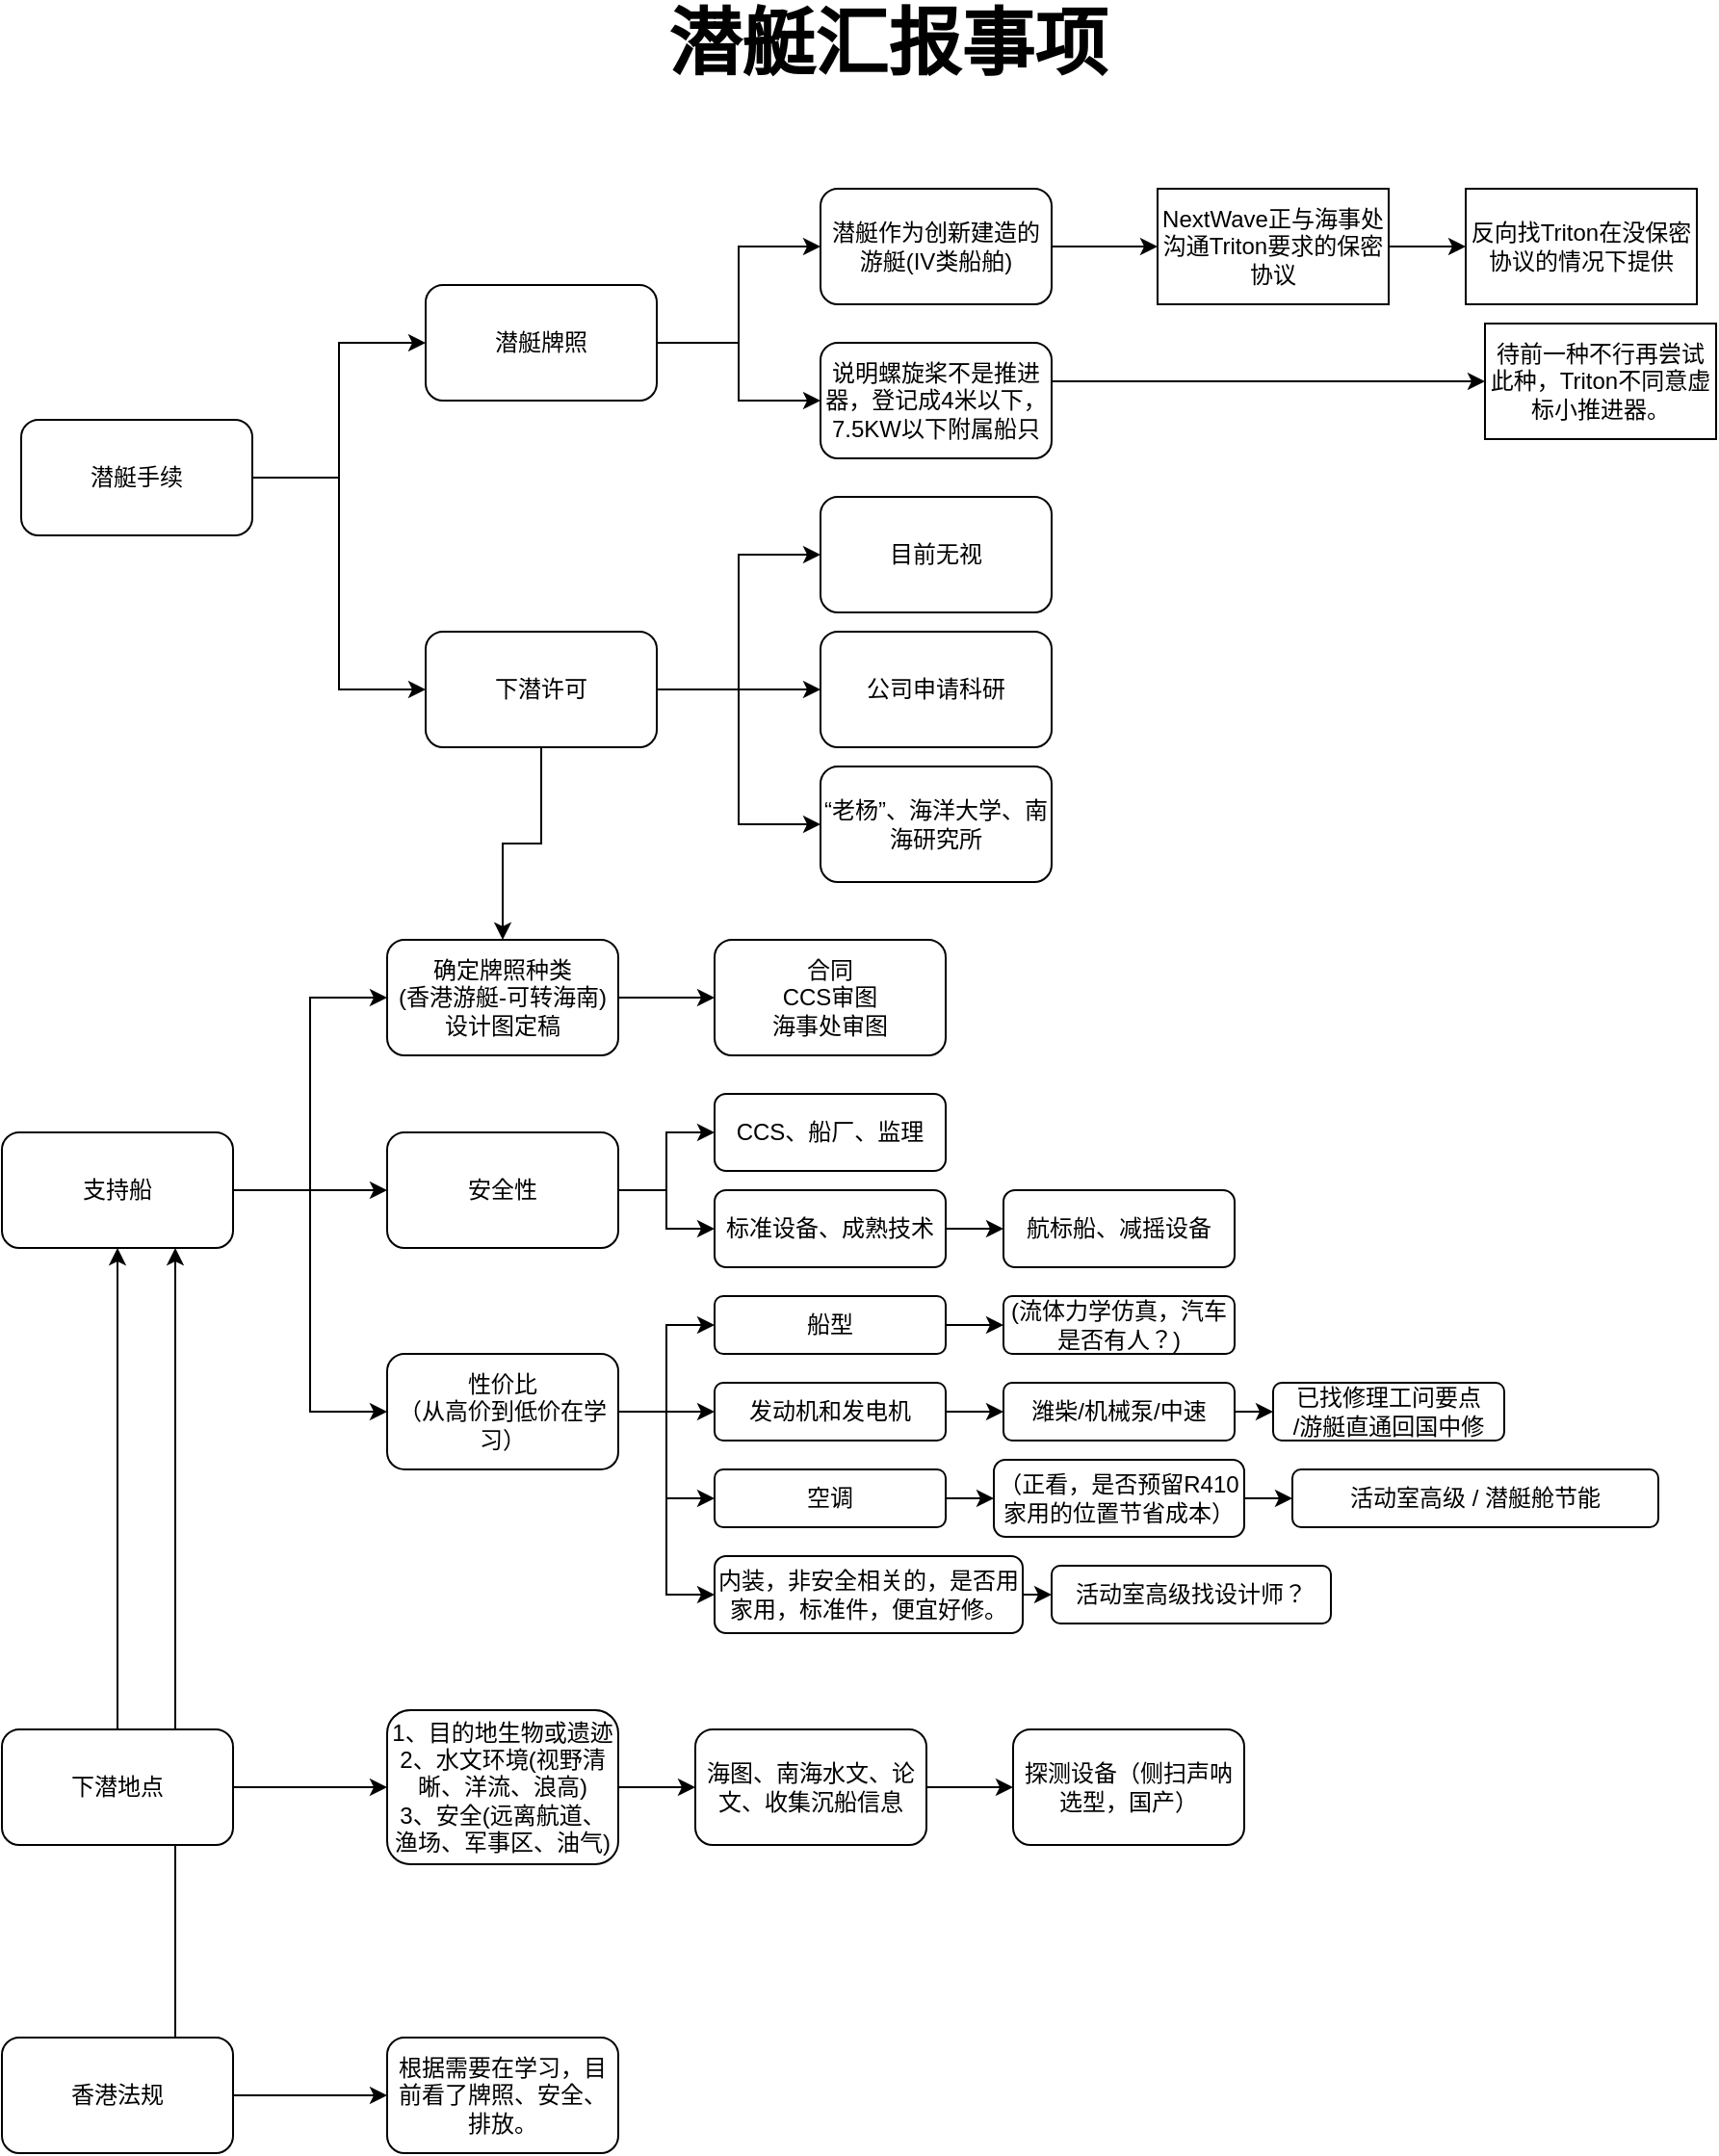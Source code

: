 <mxfile version="22.1.7" type="github">
  <diagram name="第 1 页" id="eVJsNLCNCUM8TFV9pEN_">
    <mxGraphModel dx="2096" dy="1182" grid="1" gridSize="10" guides="1" tooltips="1" connect="1" arrows="1" fold="1" page="1" pageScale="1" pageWidth="827" pageHeight="1169" math="0" shadow="0">
      <root>
        <mxCell id="0" />
        <mxCell id="1" parent="0" />
        <mxCell id="Xnv4SM8pmu6KSxDaKhVw-44" style="edgeStyle=orthogonalEdgeStyle;rounded=0;orthogonalLoop=1;jettySize=auto;html=1;exitX=0.75;exitY=0;exitDx=0;exitDy=0;entryX=0.75;entryY=1;entryDx=0;entryDy=0;" edge="1" parent="1" source="y-pHavdXfrGVGDhUzRtg-7" target="uJTnzZAIRmg2BBLwjQIl-14">
          <mxGeometry relative="1" as="geometry" />
        </mxCell>
        <mxCell id="uJTnzZAIRmg2BBLwjQIl-10" style="edgeStyle=orthogonalEdgeStyle;rounded=0;orthogonalLoop=1;jettySize=auto;html=1;exitX=1;exitY=0.5;exitDx=0;exitDy=0;entryX=0;entryY=0.5;entryDx=0;entryDy=0;" parent="1" source="uJTnzZAIRmg2BBLwjQIl-1" target="uJTnzZAIRmg2BBLwjQIl-2" edge="1">
          <mxGeometry relative="1" as="geometry" />
        </mxCell>
        <mxCell id="y-pHavdXfrGVGDhUzRtg-1" style="edgeStyle=orthogonalEdgeStyle;rounded=0;orthogonalLoop=1;jettySize=auto;html=1;exitX=1;exitY=0.5;exitDx=0;exitDy=0;entryX=0;entryY=0.5;entryDx=0;entryDy=0;" parent="1" source="uJTnzZAIRmg2BBLwjQIl-1" target="uJTnzZAIRmg2BBLwjQIl-3" edge="1">
          <mxGeometry relative="1" as="geometry" />
        </mxCell>
        <mxCell id="uJTnzZAIRmg2BBLwjQIl-1" value="潜艇手续" style="rounded=1;whiteSpace=wrap;html=1;" parent="1" vertex="1">
          <mxGeometry x="110" y="240" width="120" height="60" as="geometry" />
        </mxCell>
        <mxCell id="uJTnzZAIRmg2BBLwjQIl-6" style="edgeStyle=orthogonalEdgeStyle;rounded=0;orthogonalLoop=1;jettySize=auto;html=1;exitX=1;exitY=0.5;exitDx=0;exitDy=0;entryX=0;entryY=0.5;entryDx=0;entryDy=0;" parent="1" source="uJTnzZAIRmg2BBLwjQIl-2" target="uJTnzZAIRmg2BBLwjQIl-4" edge="1">
          <mxGeometry relative="1" as="geometry" />
        </mxCell>
        <mxCell id="y-pHavdXfrGVGDhUzRtg-3" style="edgeStyle=orthogonalEdgeStyle;rounded=0;orthogonalLoop=1;jettySize=auto;html=1;exitX=1;exitY=0.5;exitDx=0;exitDy=0;entryX=0;entryY=0.5;entryDx=0;entryDy=0;" parent="1" source="uJTnzZAIRmg2BBLwjQIl-2" target="y-pHavdXfrGVGDhUzRtg-2" edge="1">
          <mxGeometry relative="1" as="geometry" />
        </mxCell>
        <mxCell id="uJTnzZAIRmg2BBLwjQIl-2" value="潜艇牌照" style="rounded=1;whiteSpace=wrap;html=1;" parent="1" vertex="1">
          <mxGeometry x="320" y="170" width="120" height="60" as="geometry" />
        </mxCell>
        <mxCell id="uJTnzZAIRmg2BBLwjQIl-12" style="edgeStyle=orthogonalEdgeStyle;rounded=0;orthogonalLoop=1;jettySize=auto;html=1;exitX=1;exitY=0.5;exitDx=0;exitDy=0;entryX=0;entryY=0.5;entryDx=0;entryDy=0;" parent="1" source="uJTnzZAIRmg2BBLwjQIl-3" target="uJTnzZAIRmg2BBLwjQIl-8" edge="1">
          <mxGeometry relative="1" as="geometry" />
        </mxCell>
        <mxCell id="uJTnzZAIRmg2BBLwjQIl-13" style="edgeStyle=orthogonalEdgeStyle;rounded=0;orthogonalLoop=1;jettySize=auto;html=1;exitX=1;exitY=0.5;exitDx=0;exitDy=0;entryX=0;entryY=0.5;entryDx=0;entryDy=0;" parent="1" source="uJTnzZAIRmg2BBLwjQIl-3" target="uJTnzZAIRmg2BBLwjQIl-9" edge="1">
          <mxGeometry relative="1" as="geometry" />
        </mxCell>
        <mxCell id="Xnv4SM8pmu6KSxDaKhVw-2" style="edgeStyle=orthogonalEdgeStyle;rounded=0;orthogonalLoop=1;jettySize=auto;html=1;exitX=1;exitY=0.5;exitDx=0;exitDy=0;entryX=0;entryY=0.5;entryDx=0;entryDy=0;" edge="1" parent="1" source="uJTnzZAIRmg2BBLwjQIl-3" target="Xnv4SM8pmu6KSxDaKhVw-1">
          <mxGeometry relative="1" as="geometry" />
        </mxCell>
        <mxCell id="Xnv4SM8pmu6KSxDaKhVw-42" style="edgeStyle=orthogonalEdgeStyle;rounded=0;orthogonalLoop=1;jettySize=auto;html=1;exitX=0.5;exitY=1;exitDx=0;exitDy=0;entryX=0.5;entryY=0;entryDx=0;entryDy=0;" edge="1" parent="1" source="uJTnzZAIRmg2BBLwjQIl-3" target="uJTnzZAIRmg2BBLwjQIl-18">
          <mxGeometry relative="1" as="geometry" />
        </mxCell>
        <mxCell id="uJTnzZAIRmg2BBLwjQIl-3" value="下潜许可" style="rounded=1;whiteSpace=wrap;html=1;" parent="1" vertex="1">
          <mxGeometry x="320" y="350" width="120" height="60" as="geometry" />
        </mxCell>
        <mxCell id="uJTnzZAIRmg2BBLwjQIl-28" style="edgeStyle=orthogonalEdgeStyle;rounded=0;orthogonalLoop=1;jettySize=auto;html=1;exitX=1;exitY=0.5;exitDx=0;exitDy=0;entryX=0;entryY=0.5;entryDx=0;entryDy=0;" parent="1" source="uJTnzZAIRmg2BBLwjQIl-4" target="uJTnzZAIRmg2BBLwjQIl-17" edge="1">
          <mxGeometry relative="1" as="geometry" />
        </mxCell>
        <mxCell id="uJTnzZAIRmg2BBLwjQIl-4" value="潜艇作为创新建造的游艇(IV类船舶)" style="rounded=1;whiteSpace=wrap;html=1;" parent="1" vertex="1">
          <mxGeometry x="525" y="120" width="120" height="60" as="geometry" />
        </mxCell>
        <mxCell id="y-pHavdXfrGVGDhUzRtg-6" style="edgeStyle=orthogonalEdgeStyle;rounded=0;orthogonalLoop=1;jettySize=auto;html=1;exitX=1;exitY=0.5;exitDx=0;exitDy=0;" parent="1" edge="1">
          <mxGeometry relative="1" as="geometry">
            <mxPoint x="870" y="220" as="targetPoint" />
            <mxPoint x="645" y="220" as="sourcePoint" />
          </mxGeometry>
        </mxCell>
        <mxCell id="uJTnzZAIRmg2BBLwjQIl-8" value="公司申请科研" style="rounded=1;whiteSpace=wrap;html=1;" parent="1" vertex="1">
          <mxGeometry x="525" y="350" width="120" height="60" as="geometry" />
        </mxCell>
        <mxCell id="uJTnzZAIRmg2BBLwjQIl-9" value="“老杨”、海洋大学、南海研究所" style="rounded=1;whiteSpace=wrap;html=1;" parent="1" vertex="1">
          <mxGeometry x="525" y="420" width="120" height="60" as="geometry" />
        </mxCell>
        <mxCell id="uJTnzZAIRmg2BBLwjQIl-19" style="edgeStyle=orthogonalEdgeStyle;rounded=0;orthogonalLoop=1;jettySize=auto;html=1;exitX=1;exitY=0.5;exitDx=0;exitDy=0;entryX=0;entryY=0.5;entryDx=0;entryDy=0;" parent="1" source="uJTnzZAIRmg2BBLwjQIl-14" target="uJTnzZAIRmg2BBLwjQIl-18" edge="1">
          <mxGeometry relative="1" as="geometry" />
        </mxCell>
        <mxCell id="Xnv4SM8pmu6KSxDaKhVw-4" style="edgeStyle=orthogonalEdgeStyle;rounded=0;orthogonalLoop=1;jettySize=auto;html=1;exitX=1;exitY=0.5;exitDx=0;exitDy=0;entryX=0;entryY=0.5;entryDx=0;entryDy=0;" edge="1" parent="1" source="uJTnzZAIRmg2BBLwjQIl-14" target="uJTnzZAIRmg2BBLwjQIl-21">
          <mxGeometry relative="1" as="geometry" />
        </mxCell>
        <mxCell id="Xnv4SM8pmu6KSxDaKhVw-5" style="edgeStyle=orthogonalEdgeStyle;rounded=0;orthogonalLoop=1;jettySize=auto;html=1;exitX=1;exitY=0.5;exitDx=0;exitDy=0;entryX=0;entryY=0.5;entryDx=0;entryDy=0;" edge="1" parent="1" source="uJTnzZAIRmg2BBLwjQIl-14" target="uJTnzZAIRmg2BBLwjQIl-24">
          <mxGeometry relative="1" as="geometry" />
        </mxCell>
        <mxCell id="uJTnzZAIRmg2BBLwjQIl-14" value="支持船" style="rounded=1;whiteSpace=wrap;html=1;" parent="1" vertex="1">
          <mxGeometry x="100" y="610" width="120" height="60" as="geometry" />
        </mxCell>
        <mxCell id="Xnv4SM8pmu6KSxDaKhVw-41" style="edgeStyle=orthogonalEdgeStyle;rounded=0;orthogonalLoop=1;jettySize=auto;html=1;exitX=1;exitY=0.5;exitDx=0;exitDy=0;entryX=0;entryY=0.5;entryDx=0;entryDy=0;" edge="1" parent="1" source="uJTnzZAIRmg2BBLwjQIl-17" target="Xnv4SM8pmu6KSxDaKhVw-40">
          <mxGeometry relative="1" as="geometry" />
        </mxCell>
        <mxCell id="uJTnzZAIRmg2BBLwjQIl-17" value="NextWave正与海事处沟通Triton要求的保密协议" style="rounded=0;whiteSpace=wrap;html=1;" parent="1" vertex="1">
          <mxGeometry x="700" y="120" width="120" height="60" as="geometry" />
        </mxCell>
        <mxCell id="uJTnzZAIRmg2BBLwjQIl-23" style="edgeStyle=orthogonalEdgeStyle;rounded=0;orthogonalLoop=1;jettySize=auto;html=1;exitX=1;exitY=0.5;exitDx=0;exitDy=0;entryX=0;entryY=0.5;entryDx=0;entryDy=0;" parent="1" source="uJTnzZAIRmg2BBLwjQIl-18" target="uJTnzZAIRmg2BBLwjQIl-20" edge="1">
          <mxGeometry relative="1" as="geometry" />
        </mxCell>
        <mxCell id="uJTnzZAIRmg2BBLwjQIl-18" value="确定牌照种类&lt;br&gt;(香港游艇-可转海南)&lt;br&gt;设计图定稿" style="rounded=1;whiteSpace=wrap;html=1;" parent="1" vertex="1">
          <mxGeometry x="300" y="510" width="120" height="60" as="geometry" />
        </mxCell>
        <mxCell id="uJTnzZAIRmg2BBLwjQIl-20" value="合同&lt;br&gt;CCS审图&lt;br&gt;海事处审图" style="rounded=1;whiteSpace=wrap;html=1;" parent="1" vertex="1">
          <mxGeometry x="470" y="510" width="120" height="60" as="geometry" />
        </mxCell>
        <mxCell id="Xnv4SM8pmu6KSxDaKhVw-15" style="edgeStyle=orthogonalEdgeStyle;rounded=0;orthogonalLoop=1;jettySize=auto;html=1;exitX=1;exitY=0.5;exitDx=0;exitDy=0;entryX=0;entryY=0.5;entryDx=0;entryDy=0;" edge="1" parent="1" source="uJTnzZAIRmg2BBLwjQIl-21" target="Xnv4SM8pmu6KSxDaKhVw-6">
          <mxGeometry relative="1" as="geometry" />
        </mxCell>
        <mxCell id="Xnv4SM8pmu6KSxDaKhVw-16" style="edgeStyle=orthogonalEdgeStyle;rounded=0;orthogonalLoop=1;jettySize=auto;html=1;exitX=1;exitY=0.5;exitDx=0;exitDy=0;entryX=0;entryY=0.5;entryDx=0;entryDy=0;" edge="1" parent="1" source="uJTnzZAIRmg2BBLwjQIl-21" target="Xnv4SM8pmu6KSxDaKhVw-7">
          <mxGeometry relative="1" as="geometry" />
        </mxCell>
        <mxCell id="uJTnzZAIRmg2BBLwjQIl-21" value="安全性" style="rounded=1;whiteSpace=wrap;html=1;" parent="1" vertex="1">
          <mxGeometry x="300" y="610" width="120" height="60" as="geometry" />
        </mxCell>
        <mxCell id="Xnv4SM8pmu6KSxDaKhVw-12" style="edgeStyle=orthogonalEdgeStyle;rounded=0;orthogonalLoop=1;jettySize=auto;html=1;exitX=1;exitY=0.5;exitDx=0;exitDy=0;entryX=0;entryY=0.5;entryDx=0;entryDy=0;" edge="1" parent="1" source="uJTnzZAIRmg2BBLwjQIl-24" target="Xnv4SM8pmu6KSxDaKhVw-8">
          <mxGeometry relative="1" as="geometry" />
        </mxCell>
        <mxCell id="Xnv4SM8pmu6KSxDaKhVw-13" style="edgeStyle=orthogonalEdgeStyle;rounded=0;orthogonalLoop=1;jettySize=auto;html=1;exitX=1;exitY=0.5;exitDx=0;exitDy=0;entryX=0;entryY=0.5;entryDx=0;entryDy=0;" edge="1" parent="1" source="uJTnzZAIRmg2BBLwjQIl-24" target="Xnv4SM8pmu6KSxDaKhVw-10">
          <mxGeometry relative="1" as="geometry" />
        </mxCell>
        <mxCell id="Xnv4SM8pmu6KSxDaKhVw-24" style="edgeStyle=orthogonalEdgeStyle;rounded=0;orthogonalLoop=1;jettySize=auto;html=1;exitX=1;exitY=0.5;exitDx=0;exitDy=0;entryX=0;entryY=0.5;entryDx=0;entryDy=0;" edge="1" parent="1" source="uJTnzZAIRmg2BBLwjQIl-24" target="Xnv4SM8pmu6KSxDaKhVw-23">
          <mxGeometry relative="1" as="geometry" />
        </mxCell>
        <mxCell id="Xnv4SM8pmu6KSxDaKhVw-29" style="edgeStyle=orthogonalEdgeStyle;rounded=0;orthogonalLoop=1;jettySize=auto;html=1;exitX=1;exitY=0.5;exitDx=0;exitDy=0;entryX=0;entryY=0.5;entryDx=0;entryDy=0;" edge="1" parent="1" source="uJTnzZAIRmg2BBLwjQIl-24" target="Xnv4SM8pmu6KSxDaKhVw-17">
          <mxGeometry relative="1" as="geometry" />
        </mxCell>
        <mxCell id="uJTnzZAIRmg2BBLwjQIl-24" value="性价比&lt;br&gt;（从高价到低价在学习）" style="rounded=1;whiteSpace=wrap;html=1;" parent="1" vertex="1">
          <mxGeometry x="300" y="725" width="120" height="60" as="geometry" />
        </mxCell>
        <mxCell id="uJTnzZAIRmg2BBLwjQIl-31" style="edgeStyle=orthogonalEdgeStyle;rounded=0;orthogonalLoop=1;jettySize=auto;html=1;exitX=1;exitY=0.5;exitDx=0;exitDy=0;entryX=0;entryY=0.5;entryDx=0;entryDy=0;" parent="1" source="uJTnzZAIRmg2BBLwjQIl-26" target="uJTnzZAIRmg2BBLwjQIl-27" edge="1">
          <mxGeometry relative="1" as="geometry" />
        </mxCell>
        <mxCell id="uJTnzZAIRmg2BBLwjQIl-32" style="edgeStyle=orthogonalEdgeStyle;rounded=0;orthogonalLoop=1;jettySize=auto;html=1;exitX=0.5;exitY=0;exitDx=0;exitDy=0;entryX=0.5;entryY=1;entryDx=0;entryDy=0;" parent="1" source="uJTnzZAIRmg2BBLwjQIl-26" target="uJTnzZAIRmg2BBLwjQIl-14" edge="1">
          <mxGeometry relative="1" as="geometry" />
        </mxCell>
        <mxCell id="uJTnzZAIRmg2BBLwjQIl-26" value="下潜地点" style="rounded=1;whiteSpace=wrap;html=1;" parent="1" vertex="1">
          <mxGeometry x="100" y="920" width="120" height="60" as="geometry" />
        </mxCell>
        <mxCell id="Xnv4SM8pmu6KSxDaKhVw-38" style="edgeStyle=orthogonalEdgeStyle;rounded=0;orthogonalLoop=1;jettySize=auto;html=1;exitX=1;exitY=0.5;exitDx=0;exitDy=0;" edge="1" parent="1" source="uJTnzZAIRmg2BBLwjQIl-27" target="Xnv4SM8pmu6KSxDaKhVw-35">
          <mxGeometry relative="1" as="geometry" />
        </mxCell>
        <mxCell id="uJTnzZAIRmg2BBLwjQIl-27" value="1、目的地生物或遗迹&lt;br&gt;2、水文环境(视野清晰、洋流、浪高)&lt;br&gt;3、安全(远离航道、渔场、军事区、油气)" style="rounded=1;whiteSpace=wrap;html=1;" parent="1" vertex="1">
          <mxGeometry x="300" y="910" width="120" height="80" as="geometry" />
        </mxCell>
        <mxCell id="y-pHavdXfrGVGDhUzRtg-2" value="说明螺旋桨不是推进器，登记成4米以下，7.5KW以下附属船只" style="rounded=1;whiteSpace=wrap;html=1;" parent="1" vertex="1">
          <mxGeometry x="525" y="200" width="120" height="60" as="geometry" />
        </mxCell>
        <mxCell id="y-pHavdXfrGVGDhUzRtg-10" style="edgeStyle=orthogonalEdgeStyle;rounded=0;orthogonalLoop=1;jettySize=auto;html=1;exitX=1;exitY=0.5;exitDx=0;exitDy=0;" parent="1" source="y-pHavdXfrGVGDhUzRtg-7" edge="1">
          <mxGeometry relative="1" as="geometry">
            <mxPoint x="300" y="1110" as="targetPoint" />
          </mxGeometry>
        </mxCell>
        <mxCell id="y-pHavdXfrGVGDhUzRtg-7" value="香港法规" style="rounded=1;whiteSpace=wrap;html=1;" parent="1" vertex="1">
          <mxGeometry x="100" y="1080" width="120" height="60" as="geometry" />
        </mxCell>
        <mxCell id="RBoVIYKwUGzxHA82L_Fq-1" value="根据需要在学习，目前看了牌照、安全、排放。" style="rounded=1;whiteSpace=wrap;html=1;" parent="1" vertex="1">
          <mxGeometry x="300" y="1080" width="120" height="60" as="geometry" />
        </mxCell>
        <mxCell id="Xnv4SM8pmu6KSxDaKhVw-1" value="目前无视" style="rounded=1;whiteSpace=wrap;html=1;" vertex="1" parent="1">
          <mxGeometry x="525" y="280" width="120" height="60" as="geometry" />
        </mxCell>
        <mxCell id="Xnv4SM8pmu6KSxDaKhVw-3" value="待前一种不行再尝试此种，Triton不同意虚标小推进器。" style="rounded=0;whiteSpace=wrap;html=1;" vertex="1" parent="1">
          <mxGeometry x="870" y="190" width="120" height="60" as="geometry" />
        </mxCell>
        <mxCell id="Xnv4SM8pmu6KSxDaKhVw-6" value="CCS、船厂、监理" style="rounded=1;whiteSpace=wrap;html=1;" vertex="1" parent="1">
          <mxGeometry x="470" y="590" width="120" height="40" as="geometry" />
        </mxCell>
        <mxCell id="Xnv4SM8pmu6KSxDaKhVw-34" style="edgeStyle=orthogonalEdgeStyle;rounded=0;orthogonalLoop=1;jettySize=auto;html=1;exitX=1;exitY=0.5;exitDx=0;exitDy=0;entryX=0;entryY=0.5;entryDx=0;entryDy=0;" edge="1" parent="1" source="Xnv4SM8pmu6KSxDaKhVw-7" target="Xnv4SM8pmu6KSxDaKhVw-20">
          <mxGeometry relative="1" as="geometry" />
        </mxCell>
        <mxCell id="Xnv4SM8pmu6KSxDaKhVw-7" value="标准设备、成熟技术" style="rounded=1;whiteSpace=wrap;html=1;" vertex="1" parent="1">
          <mxGeometry x="470" y="640" width="120" height="40" as="geometry" />
        </mxCell>
        <mxCell id="Xnv4SM8pmu6KSxDaKhVw-21" style="edgeStyle=orthogonalEdgeStyle;rounded=0;orthogonalLoop=1;jettySize=auto;html=1;exitX=1;exitY=0.5;exitDx=0;exitDy=0;entryX=0;entryY=0.5;entryDx=0;entryDy=0;" edge="1" parent="1" source="Xnv4SM8pmu6KSxDaKhVw-8" target="Xnv4SM8pmu6KSxDaKhVw-18">
          <mxGeometry relative="1" as="geometry" />
        </mxCell>
        <mxCell id="Xnv4SM8pmu6KSxDaKhVw-8" value="船型" style="rounded=1;whiteSpace=wrap;html=1;" vertex="1" parent="1">
          <mxGeometry x="470" y="695" width="120" height="30" as="geometry" />
        </mxCell>
        <mxCell id="Xnv4SM8pmu6KSxDaKhVw-22" style="edgeStyle=orthogonalEdgeStyle;rounded=0;orthogonalLoop=1;jettySize=auto;html=1;exitX=1;exitY=0.5;exitDx=0;exitDy=0;entryX=0;entryY=0.5;entryDx=0;entryDy=0;" edge="1" parent="1" source="Xnv4SM8pmu6KSxDaKhVw-10" target="Xnv4SM8pmu6KSxDaKhVw-19">
          <mxGeometry relative="1" as="geometry" />
        </mxCell>
        <mxCell id="Xnv4SM8pmu6KSxDaKhVw-10" value="发动机和发电机" style="rounded=1;whiteSpace=wrap;html=1;" vertex="1" parent="1">
          <mxGeometry x="470" y="740" width="120" height="30" as="geometry" />
        </mxCell>
        <mxCell id="Xnv4SM8pmu6KSxDaKhVw-28" style="edgeStyle=orthogonalEdgeStyle;rounded=0;orthogonalLoop=1;jettySize=auto;html=1;exitX=1;exitY=0.5;exitDx=0;exitDy=0;entryX=0;entryY=0.5;entryDx=0;entryDy=0;" edge="1" parent="1" source="Xnv4SM8pmu6KSxDaKhVw-11" target="Xnv4SM8pmu6KSxDaKhVw-25">
          <mxGeometry relative="1" as="geometry" />
        </mxCell>
        <mxCell id="Xnv4SM8pmu6KSxDaKhVw-11" value="（正看，是否预留R410家用的位置节省成本）" style="rounded=1;whiteSpace=wrap;html=1;" vertex="1" parent="1">
          <mxGeometry x="615" y="780" width="130" height="40" as="geometry" />
        </mxCell>
        <mxCell id="Xnv4SM8pmu6KSxDaKhVw-32" style="edgeStyle=orthogonalEdgeStyle;rounded=0;orthogonalLoop=1;jettySize=auto;html=1;exitX=1;exitY=0.5;exitDx=0;exitDy=0;entryX=0;entryY=0.5;entryDx=0;entryDy=0;" edge="1" parent="1" source="Xnv4SM8pmu6KSxDaKhVw-17" target="Xnv4SM8pmu6KSxDaKhVw-31">
          <mxGeometry relative="1" as="geometry" />
        </mxCell>
        <mxCell id="Xnv4SM8pmu6KSxDaKhVw-17" value="内装，非安全相关的，是否用家用，标准件，便宜好修。" style="rounded=1;whiteSpace=wrap;html=1;" vertex="1" parent="1">
          <mxGeometry x="470" y="830" width="160" height="40" as="geometry" />
        </mxCell>
        <mxCell id="Xnv4SM8pmu6KSxDaKhVw-18" value="(流体力学仿真，汽车是否有人？)" style="rounded=1;whiteSpace=wrap;html=1;" vertex="1" parent="1">
          <mxGeometry x="620" y="695" width="120" height="30" as="geometry" />
        </mxCell>
        <mxCell id="Xnv4SM8pmu6KSxDaKhVw-37" style="edgeStyle=orthogonalEdgeStyle;rounded=0;orthogonalLoop=1;jettySize=auto;html=1;exitX=1;exitY=0.5;exitDx=0;exitDy=0;entryX=0;entryY=0.5;entryDx=0;entryDy=0;" edge="1" parent="1" source="Xnv4SM8pmu6KSxDaKhVw-19" target="Xnv4SM8pmu6KSxDaKhVw-36">
          <mxGeometry relative="1" as="geometry" />
        </mxCell>
        <mxCell id="Xnv4SM8pmu6KSxDaKhVw-19" value="潍柴/机械泵/中速" style="rounded=1;whiteSpace=wrap;html=1;" vertex="1" parent="1">
          <mxGeometry x="620" y="740" width="120" height="30" as="geometry" />
        </mxCell>
        <mxCell id="Xnv4SM8pmu6KSxDaKhVw-20" value="航标船、减摇设备" style="rounded=1;whiteSpace=wrap;html=1;" vertex="1" parent="1">
          <mxGeometry x="620" y="640" width="120" height="40" as="geometry" />
        </mxCell>
        <mxCell id="Xnv4SM8pmu6KSxDaKhVw-26" style="edgeStyle=orthogonalEdgeStyle;rounded=0;orthogonalLoop=1;jettySize=auto;html=1;exitX=1;exitY=0.5;exitDx=0;exitDy=0;entryX=0;entryY=0.5;entryDx=0;entryDy=0;" edge="1" parent="1" source="Xnv4SM8pmu6KSxDaKhVw-23" target="Xnv4SM8pmu6KSxDaKhVw-11">
          <mxGeometry relative="1" as="geometry" />
        </mxCell>
        <mxCell id="Xnv4SM8pmu6KSxDaKhVw-23" value="空调" style="rounded=1;whiteSpace=wrap;html=1;" vertex="1" parent="1">
          <mxGeometry x="470" y="785" width="120" height="30" as="geometry" />
        </mxCell>
        <mxCell id="Xnv4SM8pmu6KSxDaKhVw-25" value="活动室高级 / 潜艇舱节能" style="rounded=1;whiteSpace=wrap;html=1;" vertex="1" parent="1">
          <mxGeometry x="770" y="785" width="190" height="30" as="geometry" />
        </mxCell>
        <mxCell id="Xnv4SM8pmu6KSxDaKhVw-31" value="活动室高级找设计师？" style="rounded=1;whiteSpace=wrap;html=1;" vertex="1" parent="1">
          <mxGeometry x="645" y="835" width="145" height="30" as="geometry" />
        </mxCell>
        <mxCell id="Xnv4SM8pmu6KSxDaKhVw-43" style="edgeStyle=orthogonalEdgeStyle;rounded=0;orthogonalLoop=1;jettySize=auto;html=1;exitX=1;exitY=0.5;exitDx=0;exitDy=0;" edge="1" parent="1" source="Xnv4SM8pmu6KSxDaKhVw-35" target="Xnv4SM8pmu6KSxDaKhVw-39">
          <mxGeometry relative="1" as="geometry" />
        </mxCell>
        <mxCell id="Xnv4SM8pmu6KSxDaKhVw-35" value="海图、南海水文、论文、收集沉船信息" style="rounded=1;whiteSpace=wrap;html=1;" vertex="1" parent="1">
          <mxGeometry x="460" y="920" width="120" height="60" as="geometry" />
        </mxCell>
        <mxCell id="Xnv4SM8pmu6KSxDaKhVw-36" value="已找修理工问要点&lt;br&gt;/游艇直通回国中修" style="rounded=1;whiteSpace=wrap;html=1;" vertex="1" parent="1">
          <mxGeometry x="760" y="740" width="120" height="30" as="geometry" />
        </mxCell>
        <mxCell id="Xnv4SM8pmu6KSxDaKhVw-39" value="探测设备（侧扫声呐选型，国产）" style="rounded=1;whiteSpace=wrap;html=1;" vertex="1" parent="1">
          <mxGeometry x="625" y="920" width="120" height="60" as="geometry" />
        </mxCell>
        <mxCell id="Xnv4SM8pmu6KSxDaKhVw-40" value="反向找Triton在没保密协议的情况下提供" style="rounded=0;whiteSpace=wrap;html=1;" vertex="1" parent="1">
          <mxGeometry x="860" y="120" width="120" height="60" as="geometry" />
        </mxCell>
        <mxCell id="Xnv4SM8pmu6KSxDaKhVw-45" value="潜艇汇报事项" style="text;html=1;strokeColor=none;fillColor=none;align=center;verticalAlign=middle;whiteSpace=wrap;rounded=0;fontSize=38;fontStyle=1" vertex="1" parent="1">
          <mxGeometry x="430" y="30" width="260" height="30" as="geometry" />
        </mxCell>
      </root>
    </mxGraphModel>
  </diagram>
</mxfile>
